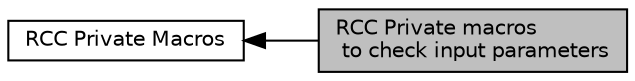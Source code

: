digraph "RCC Private macros to check input parameters"
{
  edge [fontname="Helvetica",fontsize="10",labelfontname="Helvetica",labelfontsize="10"];
  node [fontname="Helvetica",fontsize="10",shape=record];
  rankdir=LR;
  Node1 [label="RCC Private Macros",height=0.2,width=0.4,color="black", fillcolor="white", style="filled",URL="$group___r_c_c___private___macros.html"];
  Node0 [label="RCC Private macros\l to check input parameters",height=0.2,width=0.4,color="black", fillcolor="grey75", style="filled", fontcolor="black"];
  Node1->Node0 [shape=plaintext, dir="back", style="solid"];
}
